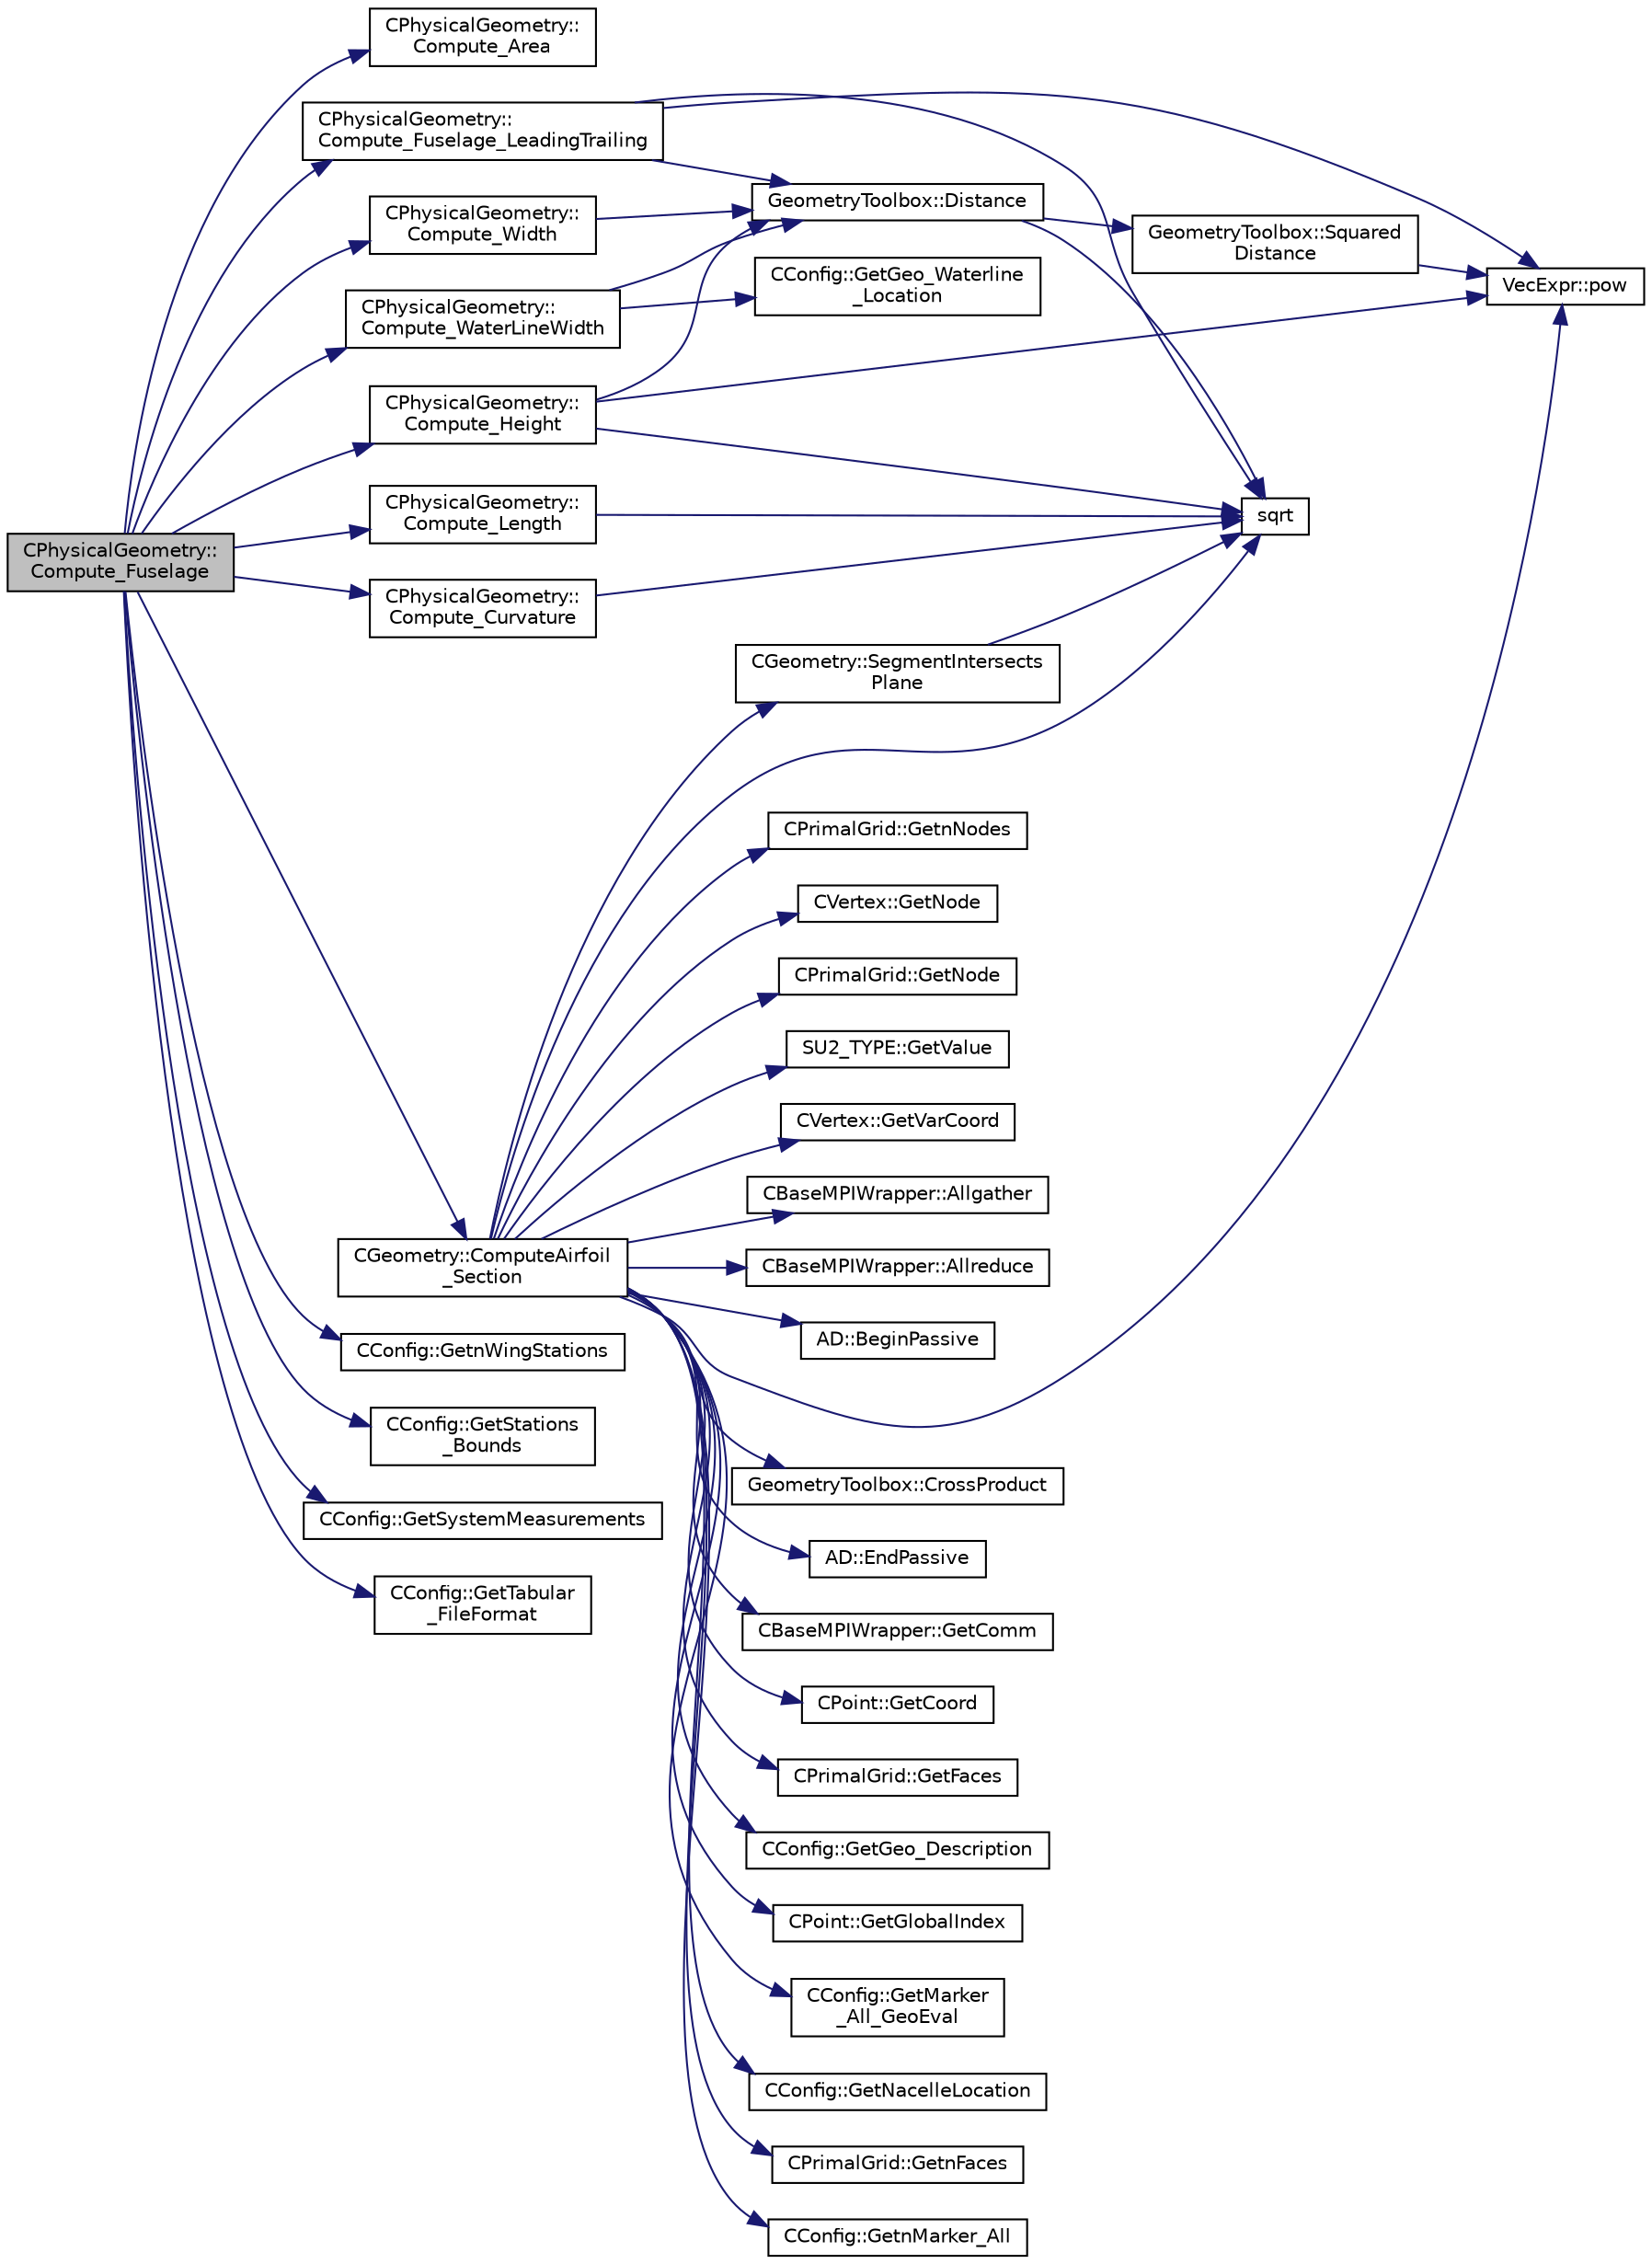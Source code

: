 digraph "CPhysicalGeometry::Compute_Fuselage"
{
 // LATEX_PDF_SIZE
  edge [fontname="Helvetica",fontsize="10",labelfontname="Helvetica",labelfontsize="10"];
  node [fontname="Helvetica",fontsize="10",shape=record];
  rankdir="LR";
  Node1 [label="CPhysicalGeometry::\lCompute_Fuselage",height=0.2,width=0.4,color="black", fillcolor="grey75", style="filled", fontcolor="black",tooltip="Evaluate geometrical parameters of a wing."];
  Node1 -> Node2 [color="midnightblue",fontsize="10",style="solid",fontname="Helvetica"];
  Node2 [label="CPhysicalGeometry::\lCompute_Area",height=0.2,width=0.4,color="black", fillcolor="white", style="filled",URL="$classCPhysicalGeometry.html#a4aa7becf955fa86cdb52bfd9e34df571",tooltip="Compute the area of an airfoil."];
  Node1 -> Node3 [color="midnightblue",fontsize="10",style="solid",fontname="Helvetica"];
  Node3 [label="CPhysicalGeometry::\lCompute_Curvature",height=0.2,width=0.4,color="black", fillcolor="white", style="filled",URL="$classCPhysicalGeometry.html#a0a59d3d35b128544af0f5631748ce83d",tooltip="Compute the curvature of a wing."];
  Node3 -> Node4 [color="midnightblue",fontsize="10",style="solid",fontname="Helvetica"];
  Node4 [label="sqrt",height=0.2,width=0.4,color="black", fillcolor="white", style="filled",URL="$group__SIMD.html#ga54a1925ab40fb4249ea255072520de35",tooltip=" "];
  Node1 -> Node5 [color="midnightblue",fontsize="10",style="solid",fontname="Helvetica"];
  Node5 [label="CPhysicalGeometry::\lCompute_Fuselage_LeadingTrailing",height=0.2,width=0.4,color="black", fillcolor="white", style="filled",URL="$classCPhysicalGeometry.html#ab206a78048572cef62c8d11acce5665f",tooltip="Compute the leading/trailing edge location of a fuselage."];
  Node5 -> Node6 [color="midnightblue",fontsize="10",style="solid",fontname="Helvetica"];
  Node6 [label="GeometryToolbox::Distance",height=0.2,width=0.4,color="black", fillcolor="white", style="filled",URL="$group__GeometryToolbox.html#ga600fb4ee993ae4c3b985082d51994881",tooltip=" "];
  Node6 -> Node4 [color="midnightblue",fontsize="10",style="solid",fontname="Helvetica"];
  Node6 -> Node7 [color="midnightblue",fontsize="10",style="solid",fontname="Helvetica"];
  Node7 [label="GeometryToolbox::Squared\lDistance",height=0.2,width=0.4,color="black", fillcolor="white", style="filled",URL="$group__GeometryToolbox.html#ga3db86410486389a5cda59b3d0ab17f66",tooltip=" "];
  Node7 -> Node8 [color="midnightblue",fontsize="10",style="solid",fontname="Helvetica"];
  Node8 [label="VecExpr::pow",height=0.2,width=0.4,color="black", fillcolor="white", style="filled",URL="$group__VecExpr.html#ga7fb255e1f2a1773d3cc6ff7bee1aadd2",tooltip=" "];
  Node5 -> Node8 [color="midnightblue",fontsize="10",style="solid",fontname="Helvetica"];
  Node5 -> Node4 [color="midnightblue",fontsize="10",style="solid",fontname="Helvetica"];
  Node1 -> Node9 [color="midnightblue",fontsize="10",style="solid",fontname="Helvetica"];
  Node9 [label="CPhysicalGeometry::\lCompute_Height",height=0.2,width=0.4,color="black", fillcolor="white", style="filled",URL="$classCPhysicalGeometry.html#a5ba2f7a2b6b0ee1e28844c3a2ee43483",tooltip="Compute the chord of an airfoil."];
  Node9 -> Node6 [color="midnightblue",fontsize="10",style="solid",fontname="Helvetica"];
  Node9 -> Node8 [color="midnightblue",fontsize="10",style="solid",fontname="Helvetica"];
  Node9 -> Node4 [color="midnightblue",fontsize="10",style="solid",fontname="Helvetica"];
  Node1 -> Node10 [color="midnightblue",fontsize="10",style="solid",fontname="Helvetica"];
  Node10 [label="CPhysicalGeometry::\lCompute_Length",height=0.2,width=0.4,color="black", fillcolor="white", style="filled",URL="$classCPhysicalGeometry.html#a3ab5e9889c275a28a42c0715816c6024",tooltip="Compute the length of an airfoil."];
  Node10 -> Node4 [color="midnightblue",fontsize="10",style="solid",fontname="Helvetica"];
  Node1 -> Node11 [color="midnightblue",fontsize="10",style="solid",fontname="Helvetica"];
  Node11 [label="CPhysicalGeometry::\lCompute_WaterLineWidth",height=0.2,width=0.4,color="black", fillcolor="white", style="filled",URL="$classCPhysicalGeometry.html#a7e3a679c5331fee0764568627eb04d38",tooltip="Compute the chord of an airfoil."];
  Node11 -> Node6 [color="midnightblue",fontsize="10",style="solid",fontname="Helvetica"];
  Node11 -> Node12 [color="midnightblue",fontsize="10",style="solid",fontname="Helvetica"];
  Node12 [label="CConfig::GetGeo_Waterline\l_Location",height=0.2,width=0.4,color="black", fillcolor="white", style="filled",URL="$classCConfig.html#a2fea71ddc56fc211f326bd269da1c12f",tooltip="Get the location of the waterline."];
  Node1 -> Node13 [color="midnightblue",fontsize="10",style="solid",fontname="Helvetica"];
  Node13 [label="CPhysicalGeometry::\lCompute_Width",height=0.2,width=0.4,color="black", fillcolor="white", style="filled",URL="$classCPhysicalGeometry.html#ae05da4e2981383e37de8b302449efb70",tooltip="Compute the chord of an airfoil."];
  Node13 -> Node6 [color="midnightblue",fontsize="10",style="solid",fontname="Helvetica"];
  Node1 -> Node14 [color="midnightblue",fontsize="10",style="solid",fontname="Helvetica"];
  Node14 [label="CGeometry::ComputeAirfoil\l_Section",height=0.2,width=0.4,color="black", fillcolor="white", style="filled",URL="$classCGeometry.html#a89153b5d029a8e95b8e1546605e3a001",tooltip="A virtual member."];
  Node14 -> Node15 [color="midnightblue",fontsize="10",style="solid",fontname="Helvetica"];
  Node15 [label="CBaseMPIWrapper::Allgather",height=0.2,width=0.4,color="black", fillcolor="white", style="filled",URL="$classCBaseMPIWrapper.html#a137ef06ade0c4f94d2a61f9b8817b6a7",tooltip=" "];
  Node14 -> Node16 [color="midnightblue",fontsize="10",style="solid",fontname="Helvetica"];
  Node16 [label="CBaseMPIWrapper::Allreduce",height=0.2,width=0.4,color="black", fillcolor="white", style="filled",URL="$classCBaseMPIWrapper.html#a381d4b3738c09d92ee1ae9f89715b541",tooltip=" "];
  Node14 -> Node17 [color="midnightblue",fontsize="10",style="solid",fontname="Helvetica"];
  Node17 [label="AD::BeginPassive",height=0.2,width=0.4,color="black", fillcolor="white", style="filled",URL="$namespaceAD.html#a17303e0b54570243d54732b02655f9a5",tooltip="Start a passive region, i.e. stop recording."];
  Node14 -> Node18 [color="midnightblue",fontsize="10",style="solid",fontname="Helvetica"];
  Node18 [label="GeometryToolbox::CrossProduct",height=0.2,width=0.4,color="black", fillcolor="white", style="filled",URL="$group__GeometryToolbox.html#ga26f2f767e60f046c51299f6236f84ffe",tooltip="c = a x b"];
  Node14 -> Node19 [color="midnightblue",fontsize="10",style="solid",fontname="Helvetica"];
  Node19 [label="AD::EndPassive",height=0.2,width=0.4,color="black", fillcolor="white", style="filled",URL="$namespaceAD.html#af5a5809a923faf03119828c329bc2db7",tooltip="End a passive region, i.e. start recording if we were recording before."];
  Node14 -> Node20 [color="midnightblue",fontsize="10",style="solid",fontname="Helvetica"];
  Node20 [label="CBaseMPIWrapper::GetComm",height=0.2,width=0.4,color="black", fillcolor="white", style="filled",URL="$classCBaseMPIWrapper.html#a8154391fc3522954802889d81d4ef5da",tooltip=" "];
  Node14 -> Node21 [color="midnightblue",fontsize="10",style="solid",fontname="Helvetica"];
  Node21 [label="CPoint::GetCoord",height=0.2,width=0.4,color="black", fillcolor="white", style="filled",URL="$classCPoint.html#ab16c29dd03911529cd73bf467c313179",tooltip="Get the coordinates dor the control volume."];
  Node14 -> Node22 [color="midnightblue",fontsize="10",style="solid",fontname="Helvetica"];
  Node22 [label="CPrimalGrid::GetFaces",height=0.2,width=0.4,color="black", fillcolor="white", style="filled",URL="$classCPrimalGrid.html#a968851a20d3813133cf13537ef7711d1",tooltip="Get nodes contained in a face."];
  Node14 -> Node23 [color="midnightblue",fontsize="10",style="solid",fontname="Helvetica"];
  Node23 [label="CConfig::GetGeo_Description",height=0.2,width=0.4,color="black", fillcolor="white", style="filled",URL="$classCConfig.html#a2250afbbaa63ccc801d62a4915c039a4",tooltip="Get Description of the geometry to be analyzed."];
  Node14 -> Node24 [color="midnightblue",fontsize="10",style="solid",fontname="Helvetica"];
  Node24 [label="CPoint::GetGlobalIndex",height=0.2,width=0.4,color="black", fillcolor="white", style="filled",URL="$classCPoint.html#a8a53865a92d645b1b74c4d817b4aae10",tooltip="Get the global index in a parallel computation."];
  Node14 -> Node25 [color="midnightblue",fontsize="10",style="solid",fontname="Helvetica"];
  Node25 [label="CConfig::GetMarker\l_All_GeoEval",height=0.2,width=0.4,color="black", fillcolor="white", style="filled",URL="$classCConfig.html#aa8778a2c26217915475d1a30b584744c",tooltip="Get the monitoring information for a marker val_marker."];
  Node14 -> Node26 [color="midnightblue",fontsize="10",style="solid",fontname="Helvetica"];
  Node26 [label="CConfig::GetNacelleLocation",height=0.2,width=0.4,color="black", fillcolor="white", style="filled",URL="$classCConfig.html#a54b8e91129ee5a167b7fc50a40eefde5",tooltip="Get the defintion of the nacelle location."];
  Node14 -> Node27 [color="midnightblue",fontsize="10",style="solid",fontname="Helvetica"];
  Node27 [label="CPrimalGrid::GetnFaces",height=0.2,width=0.4,color="black", fillcolor="white", style="filled",URL="$classCPrimalGrid.html#a97b8d237861fce6067367e3c06318c20",tooltip="Get number of faces of the element."];
  Node14 -> Node28 [color="midnightblue",fontsize="10",style="solid",fontname="Helvetica"];
  Node28 [label="CConfig::GetnMarker_All",height=0.2,width=0.4,color="black", fillcolor="white", style="filled",URL="$classCConfig.html#a459dee039e618d21a5d78db61c221240",tooltip="Get the total number of boundary markers of the local process including send/receive domains."];
  Node14 -> Node29 [color="midnightblue",fontsize="10",style="solid",fontname="Helvetica"];
  Node29 [label="CPrimalGrid::GetnNodes",height=0.2,width=0.4,color="black", fillcolor="white", style="filled",URL="$classCPrimalGrid.html#ad07e4929bb7093fd08f1314a57739cce",tooltip="Get number of nodes of the element."];
  Node14 -> Node30 [color="midnightblue",fontsize="10",style="solid",fontname="Helvetica"];
  Node30 [label="CVertex::GetNode",height=0.2,width=0.4,color="black", fillcolor="white", style="filled",URL="$classCVertex.html#ad568da06e7191358d3a09a1bee71cdb5",tooltip="Get the node of the vertex."];
  Node14 -> Node31 [color="midnightblue",fontsize="10",style="solid",fontname="Helvetica"];
  Node31 [label="CPrimalGrid::GetNode",height=0.2,width=0.4,color="black", fillcolor="white", style="filled",URL="$classCPrimalGrid.html#a6353b89f5a8a3948cd475da6152bf077",tooltip="Get the nodes shared by the primal grid element."];
  Node14 -> Node32 [color="midnightblue",fontsize="10",style="solid",fontname="Helvetica"];
  Node32 [label="SU2_TYPE::GetValue",height=0.2,width=0.4,color="black", fillcolor="white", style="filled",URL="$namespaceSU2__TYPE.html#adf52a59d6f4e578f7915ec9abbf7cb22",tooltip="Get the (primitive) value of the datatype (needs to be specialized for active types)."];
  Node14 -> Node33 [color="midnightblue",fontsize="10",style="solid",fontname="Helvetica"];
  Node33 [label="CVertex::GetVarCoord",height=0.2,width=0.4,color="black", fillcolor="white", style="filled",URL="$classCVertex.html#a172c7c228eeca630e32484e0790813d7",tooltip="Get the value of the coordinate variation due to a surface modification."];
  Node14 -> Node8 [color="midnightblue",fontsize="10",style="solid",fontname="Helvetica"];
  Node14 -> Node34 [color="midnightblue",fontsize="10",style="solid",fontname="Helvetica"];
  Node34 [label="CGeometry::SegmentIntersects\lPlane",height=0.2,width=0.4,color="black", fillcolor="white", style="filled",URL="$classCGeometry.html#a7967b3b8a949288366f01684e81f97fe",tooltip="Compute the intersection between a segment and a plane."];
  Node34 -> Node4 [color="midnightblue",fontsize="10",style="solid",fontname="Helvetica"];
  Node14 -> Node4 [color="midnightblue",fontsize="10",style="solid",fontname="Helvetica"];
  Node1 -> Node35 [color="midnightblue",fontsize="10",style="solid",fontname="Helvetica"];
  Node35 [label="CConfig::GetnWingStations",height=0.2,width=0.4,color="black", fillcolor="white", style="filled",URL="$classCConfig.html#a884d102bdc36647ff9141c331fbef1b2",tooltip="Get the number of sections for computing internal volume."];
  Node1 -> Node36 [color="midnightblue",fontsize="10",style="solid",fontname="Helvetica"];
  Node36 [label="CConfig::GetStations\l_Bounds",height=0.2,width=0.4,color="black", fillcolor="white", style="filled",URL="$classCConfig.html#a8f9f3be64e48cc781000be02a78d37d4",tooltip="Get the value of the limits for the sections."];
  Node1 -> Node37 [color="midnightblue",fontsize="10",style="solid",fontname="Helvetica"];
  Node37 [label="CConfig::GetSystemMeasurements",height=0.2,width=0.4,color="black", fillcolor="white", style="filled",URL="$classCConfig.html#ab05a2ea2f4079504565628130bee2ae3",tooltip="Governing equations of the flow (it can be different from the run time equation)."];
  Node1 -> Node38 [color="midnightblue",fontsize="10",style="solid",fontname="Helvetica"];
  Node38 [label="CConfig::GetTabular\l_FileFormat",height=0.2,width=0.4,color="black", fillcolor="white", style="filled",URL="$classCConfig.html#a4ac4d812d4065f2955d72733cd0c4f6f",tooltip="Get the format of the output solution."];
}
